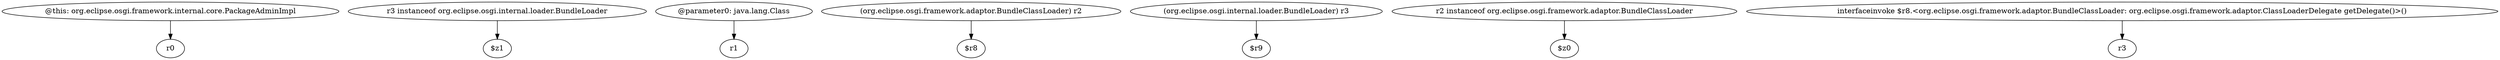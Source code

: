digraph g {
0[label="@this: org.eclipse.osgi.framework.internal.core.PackageAdminImpl"]
1[label="r0"]
0->1[label=""]
2[label="r3 instanceof org.eclipse.osgi.internal.loader.BundleLoader"]
3[label="$z1"]
2->3[label=""]
4[label="@parameter0: java.lang.Class"]
5[label="r1"]
4->5[label=""]
6[label="(org.eclipse.osgi.framework.adaptor.BundleClassLoader) r2"]
7[label="$r8"]
6->7[label=""]
8[label="(org.eclipse.osgi.internal.loader.BundleLoader) r3"]
9[label="$r9"]
8->9[label=""]
10[label="r2 instanceof org.eclipse.osgi.framework.adaptor.BundleClassLoader"]
11[label="$z0"]
10->11[label=""]
12[label="interfaceinvoke $r8.<org.eclipse.osgi.framework.adaptor.BundleClassLoader: org.eclipse.osgi.framework.adaptor.ClassLoaderDelegate getDelegate()>()"]
13[label="r3"]
12->13[label=""]
}